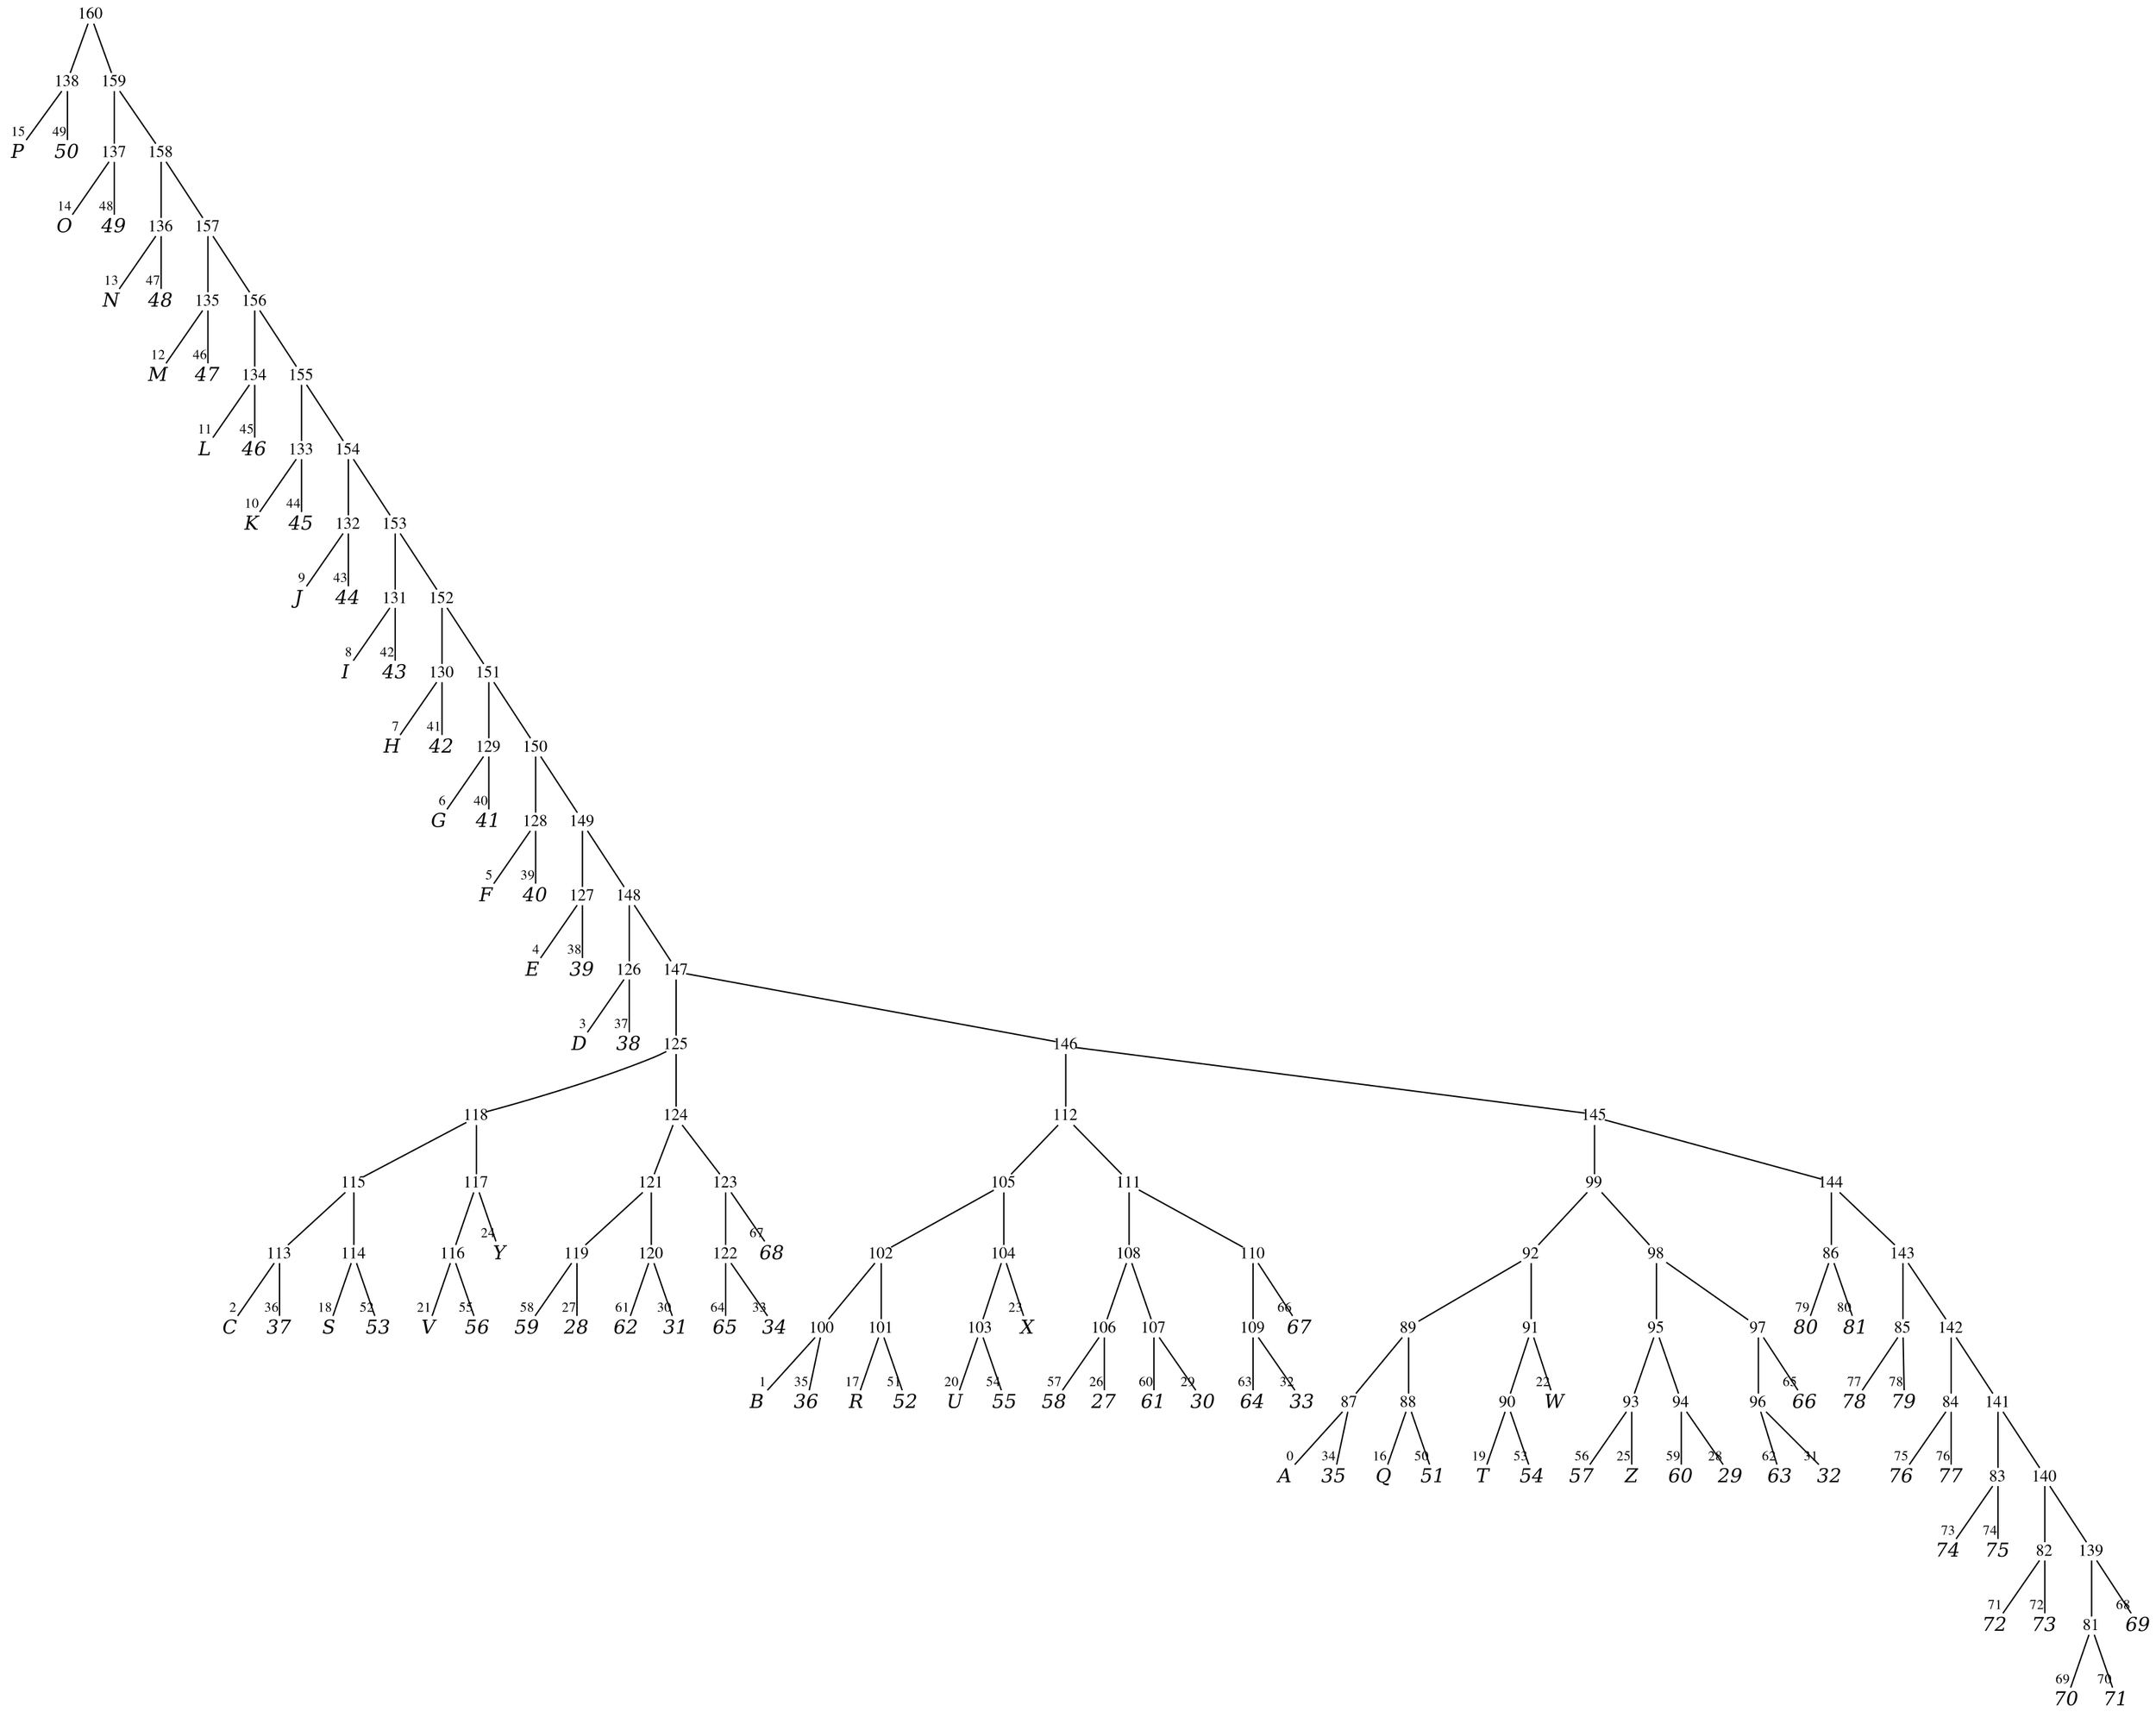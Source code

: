 
digraph vtree {

overlap=false

n160 [label="160",fontname="Times",shape="plaintext",fontsize=12,fixedsize=true,width=.2,height=.18]; 
n138 [label="138",fontname="Times",shape="plaintext",fontsize=12,fixedsize=true,width=.2,height=.18]; 
n15 [label="P",fontname="Times-Italic",fontsize=14,shape="plaintext",fixedsize=true,width=.25,height=.25]; 
n49 [label="50",fontname="Times-Italic",fontsize=14,shape="plaintext",fixedsize=true,width=.25,height=.25]; 
n159 [label="159",fontname="Times",shape="plaintext",fontsize=12,fixedsize=true,width=.2,height=.18]; 
n137 [label="137",fontname="Times",shape="plaintext",fontsize=12,fixedsize=true,width=.2,height=.18]; 
n14 [label="O",fontname="Times-Italic",fontsize=14,shape="plaintext",fixedsize=true,width=.25,height=.25]; 
n48 [label="49",fontname="Times-Italic",fontsize=14,shape="plaintext",fixedsize=true,width=.25,height=.25]; 
n158 [label="158",fontname="Times",shape="plaintext",fontsize=12,fixedsize=true,width=.2,height=.18]; 
n136 [label="136",fontname="Times",shape="plaintext",fontsize=12,fixedsize=true,width=.2,height=.18]; 
n13 [label="N",fontname="Times-Italic",fontsize=14,shape="plaintext",fixedsize=true,width=.25,height=.25]; 
n47 [label="48",fontname="Times-Italic",fontsize=14,shape="plaintext",fixedsize=true,width=.25,height=.25]; 
n157 [label="157",fontname="Times",shape="plaintext",fontsize=12,fixedsize=true,width=.2,height=.18]; 
n135 [label="135",fontname="Times",shape="plaintext",fontsize=12,fixedsize=true,width=.2,height=.18]; 
n12 [label="M",fontname="Times-Italic",fontsize=14,shape="plaintext",fixedsize=true,width=.25,height=.25]; 
n46 [label="47",fontname="Times-Italic",fontsize=14,shape="plaintext",fixedsize=true,width=.25,height=.25]; 
n156 [label="156",fontname="Times",shape="plaintext",fontsize=12,fixedsize=true,width=.2,height=.18]; 
n134 [label="134",fontname="Times",shape="plaintext",fontsize=12,fixedsize=true,width=.2,height=.18]; 
n11 [label="L",fontname="Times-Italic",fontsize=14,shape="plaintext",fixedsize=true,width=.25,height=.25]; 
n45 [label="46",fontname="Times-Italic",fontsize=14,shape="plaintext",fixedsize=true,width=.25,height=.25]; 
n155 [label="155",fontname="Times",shape="plaintext",fontsize=12,fixedsize=true,width=.2,height=.18]; 
n133 [label="133",fontname="Times",shape="plaintext",fontsize=12,fixedsize=true,width=.2,height=.18]; 
n10 [label="K",fontname="Times-Italic",fontsize=14,shape="plaintext",fixedsize=true,width=.25,height=.25]; 
n44 [label="45",fontname="Times-Italic",fontsize=14,shape="plaintext",fixedsize=true,width=.25,height=.25]; 
n154 [label="154",fontname="Times",shape="plaintext",fontsize=12,fixedsize=true,width=.2,height=.18]; 
n132 [label="132",fontname="Times",shape="plaintext",fontsize=12,fixedsize=true,width=.2,height=.18]; 
n9 [label="J",fontname="Times-Italic",fontsize=14,shape="plaintext",fixedsize=true,width=.25,height=.25]; 
n43 [label="44",fontname="Times-Italic",fontsize=14,shape="plaintext",fixedsize=true,width=.25,height=.25]; 
n153 [label="153",fontname="Times",shape="plaintext",fontsize=12,fixedsize=true,width=.2,height=.18]; 
n131 [label="131",fontname="Times",shape="plaintext",fontsize=12,fixedsize=true,width=.2,height=.18]; 
n8 [label="I",fontname="Times-Italic",fontsize=14,shape="plaintext",fixedsize=true,width=.25,height=.25]; 
n42 [label="43",fontname="Times-Italic",fontsize=14,shape="plaintext",fixedsize=true,width=.25,height=.25]; 
n152 [label="152",fontname="Times",shape="plaintext",fontsize=12,fixedsize=true,width=.2,height=.18]; 
n130 [label="130",fontname="Times",shape="plaintext",fontsize=12,fixedsize=true,width=.2,height=.18]; 
n7 [label="H",fontname="Times-Italic",fontsize=14,shape="plaintext",fixedsize=true,width=.25,height=.25]; 
n41 [label="42",fontname="Times-Italic",fontsize=14,shape="plaintext",fixedsize=true,width=.25,height=.25]; 
n151 [label="151",fontname="Times",shape="plaintext",fontsize=12,fixedsize=true,width=.2,height=.18]; 
n129 [label="129",fontname="Times",shape="plaintext",fontsize=12,fixedsize=true,width=.2,height=.18]; 
n6 [label="G",fontname="Times-Italic",fontsize=14,shape="plaintext",fixedsize=true,width=.25,height=.25]; 
n40 [label="41",fontname="Times-Italic",fontsize=14,shape="plaintext",fixedsize=true,width=.25,height=.25]; 
n150 [label="150",fontname="Times",shape="plaintext",fontsize=12,fixedsize=true,width=.2,height=.18]; 
n128 [label="128",fontname="Times",shape="plaintext",fontsize=12,fixedsize=true,width=.2,height=.18]; 
n5 [label="F",fontname="Times-Italic",fontsize=14,shape="plaintext",fixedsize=true,width=.25,height=.25]; 
n39 [label="40",fontname="Times-Italic",fontsize=14,shape="plaintext",fixedsize=true,width=.25,height=.25]; 
n149 [label="149",fontname="Times",shape="plaintext",fontsize=12,fixedsize=true,width=.2,height=.18]; 
n127 [label="127",fontname="Times",shape="plaintext",fontsize=12,fixedsize=true,width=.2,height=.18]; 
n4 [label="E",fontname="Times-Italic",fontsize=14,shape="plaintext",fixedsize=true,width=.25,height=.25]; 
n38 [label="39",fontname="Times-Italic",fontsize=14,shape="plaintext",fixedsize=true,width=.25,height=.25]; 
n148 [label="148",fontname="Times",shape="plaintext",fontsize=12,fixedsize=true,width=.2,height=.18]; 
n126 [label="126",fontname="Times",shape="plaintext",fontsize=12,fixedsize=true,width=.2,height=.18]; 
n3 [label="D",fontname="Times-Italic",fontsize=14,shape="plaintext",fixedsize=true,width=.25,height=.25]; 
n37 [label="38",fontname="Times-Italic",fontsize=14,shape="plaintext",fixedsize=true,width=.25,height=.25]; 
n147 [label="147",fontname="Times",shape="plaintext",fontsize=12,fixedsize=true,width=.2,height=.18]; 
n125 [label="125",fontname="Times",shape="plaintext",fontsize=12,fixedsize=true,width=.2,height=.18]; 
n118 [label="118",fontname="Times",shape="plaintext",fontsize=12,fixedsize=true,width=.2,height=.18]; 
n115 [label="115",fontname="Times",shape="plaintext",fontsize=12,fixedsize=true,width=.2,height=.18]; 
n113 [label="113",fontname="Times",shape="plaintext",fontsize=12,fixedsize=true,width=.2,height=.18]; 
n2 [label="C",fontname="Times-Italic",fontsize=14,shape="plaintext",fixedsize=true,width=.25,height=.25]; 
n36 [label="37",fontname="Times-Italic",fontsize=14,shape="plaintext",fixedsize=true,width=.25,height=.25]; 
n114 [label="114",fontname="Times",shape="plaintext",fontsize=12,fixedsize=true,width=.2,height=.18]; 
n18 [label="S",fontname="Times-Italic",fontsize=14,shape="plaintext",fixedsize=true,width=.25,height=.25]; 
n52 [label="53",fontname="Times-Italic",fontsize=14,shape="plaintext",fixedsize=true,width=.25,height=.25]; 
n117 [label="117",fontname="Times",shape="plaintext",fontsize=12,fixedsize=true,width=.2,height=.18]; 
n116 [label="116",fontname="Times",shape="plaintext",fontsize=12,fixedsize=true,width=.2,height=.18]; 
n21 [label="V",fontname="Times-Italic",fontsize=14,shape="plaintext",fixedsize=true,width=.25,height=.25]; 
n55 [label="56",fontname="Times-Italic",fontsize=14,shape="plaintext",fixedsize=true,width=.25,height=.25]; 
n24 [label="Y",fontname="Times-Italic",fontsize=14,shape="plaintext",fixedsize=true,width=.25,height=.25]; 
n124 [label="124",fontname="Times",shape="plaintext",fontsize=12,fixedsize=true,width=.2,height=.18]; 
n121 [label="121",fontname="Times",shape="plaintext",fontsize=12,fixedsize=true,width=.2,height=.18]; 
n119 [label="119",fontname="Times",shape="plaintext",fontsize=12,fixedsize=true,width=.2,height=.18]; 
n58 [label="59",fontname="Times-Italic",fontsize=14,shape="plaintext",fixedsize=true,width=.25,height=.25]; 
n27 [label="28",fontname="Times-Italic",fontsize=14,shape="plaintext",fixedsize=true,width=.25,height=.25]; 
n120 [label="120",fontname="Times",shape="plaintext",fontsize=12,fixedsize=true,width=.2,height=.18]; 
n61 [label="62",fontname="Times-Italic",fontsize=14,shape="plaintext",fixedsize=true,width=.25,height=.25]; 
n30 [label="31",fontname="Times-Italic",fontsize=14,shape="plaintext",fixedsize=true,width=.25,height=.25]; 
n123 [label="123",fontname="Times",shape="plaintext",fontsize=12,fixedsize=true,width=.2,height=.18]; 
n122 [label="122",fontname="Times",shape="plaintext",fontsize=12,fixedsize=true,width=.2,height=.18]; 
n64 [label="65",fontname="Times-Italic",fontsize=14,shape="plaintext",fixedsize=true,width=.25,height=.25]; 
n33 [label="34",fontname="Times-Italic",fontsize=14,shape="plaintext",fixedsize=true,width=.25,height=.25]; 
n67 [label="68",fontname="Times-Italic",fontsize=14,shape="plaintext",fixedsize=true,width=.25,height=.25]; 
n146 [label="146",fontname="Times",shape="plaintext",fontsize=12,fixedsize=true,width=.2,height=.18]; 
n112 [label="112",fontname="Times",shape="plaintext",fontsize=12,fixedsize=true,width=.2,height=.18]; 
n105 [label="105",fontname="Times",shape="plaintext",fontsize=12,fixedsize=true,width=.2,height=.18]; 
n102 [label="102",fontname="Times",shape="plaintext",fontsize=12,fixedsize=true,width=.2,height=.18]; 
n100 [label="100",fontname="Times",shape="plaintext",fontsize=12,fixedsize=true,width=.2,height=.18]; 
n1 [label="B",fontname="Times-Italic",fontsize=14,shape="plaintext",fixedsize=true,width=.25,height=.25]; 
n35 [label="36",fontname="Times-Italic",fontsize=14,shape="plaintext",fixedsize=true,width=.25,height=.25]; 
n101 [label="101",fontname="Times",shape="plaintext",fontsize=12,fixedsize=true,width=.2,height=.18]; 
n17 [label="R",fontname="Times-Italic",fontsize=14,shape="plaintext",fixedsize=true,width=.25,height=.25]; 
n51 [label="52",fontname="Times-Italic",fontsize=14,shape="plaintext",fixedsize=true,width=.25,height=.25]; 
n104 [label="104",fontname="Times",shape="plaintext",fontsize=12,fixedsize=true,width=.2,height=.18]; 
n103 [label="103",fontname="Times",shape="plaintext",fontsize=12,fixedsize=true,width=.2,height=.18]; 
n20 [label="U",fontname="Times-Italic",fontsize=14,shape="plaintext",fixedsize=true,width=.25,height=.25]; 
n54 [label="55",fontname="Times-Italic",fontsize=14,shape="plaintext",fixedsize=true,width=.25,height=.25]; 
n23 [label="X",fontname="Times-Italic",fontsize=14,shape="plaintext",fixedsize=true,width=.25,height=.25]; 
n111 [label="111",fontname="Times",shape="plaintext",fontsize=12,fixedsize=true,width=.2,height=.18]; 
n108 [label="108",fontname="Times",shape="plaintext",fontsize=12,fixedsize=true,width=.2,height=.18]; 
n106 [label="106",fontname="Times",shape="plaintext",fontsize=12,fixedsize=true,width=.2,height=.18]; 
n57 [label="58",fontname="Times-Italic",fontsize=14,shape="plaintext",fixedsize=true,width=.25,height=.25]; 
n26 [label="27",fontname="Times-Italic",fontsize=14,shape="plaintext",fixedsize=true,width=.25,height=.25]; 
n107 [label="107",fontname="Times",shape="plaintext",fontsize=12,fixedsize=true,width=.2,height=.18]; 
n60 [label="61",fontname="Times-Italic",fontsize=14,shape="plaintext",fixedsize=true,width=.25,height=.25]; 
n29 [label="30",fontname="Times-Italic",fontsize=14,shape="plaintext",fixedsize=true,width=.25,height=.25]; 
n110 [label="110",fontname="Times",shape="plaintext",fontsize=12,fixedsize=true,width=.2,height=.18]; 
n109 [label="109",fontname="Times",shape="plaintext",fontsize=12,fixedsize=true,width=.2,height=.18]; 
n63 [label="64",fontname="Times-Italic",fontsize=14,shape="plaintext",fixedsize=true,width=.25,height=.25]; 
n32 [label="33",fontname="Times-Italic",fontsize=14,shape="plaintext",fixedsize=true,width=.25,height=.25]; 
n66 [label="67",fontname="Times-Italic",fontsize=14,shape="plaintext",fixedsize=true,width=.25,height=.25]; 
n145 [label="145",fontname="Times",shape="plaintext",fontsize=12,fixedsize=true,width=.2,height=.18]; 
n99 [label="99",fontname="Times",shape="plaintext",fontsize=12,fixedsize=true,width=.2,height=.18]; 
n92 [label="92",fontname="Times",shape="plaintext",fontsize=12,fixedsize=true,width=.2,height=.18]; 
n89 [label="89",fontname="Times",shape="plaintext",fontsize=12,fixedsize=true,width=.2,height=.18]; 
n87 [label="87",fontname="Times",shape="plaintext",fontsize=12,fixedsize=true,width=.2,height=.18]; 
n0 [label="A",fontname="Times-Italic",fontsize=14,shape="plaintext",fixedsize=true,width=.25,height=.25]; 
n34 [label="35",fontname="Times-Italic",fontsize=14,shape="plaintext",fixedsize=true,width=.25,height=.25]; 
n88 [label="88",fontname="Times",shape="plaintext",fontsize=12,fixedsize=true,width=.2,height=.18]; 
n16 [label="Q",fontname="Times-Italic",fontsize=14,shape="plaintext",fixedsize=true,width=.25,height=.25]; 
n50 [label="51",fontname="Times-Italic",fontsize=14,shape="plaintext",fixedsize=true,width=.25,height=.25]; 
n91 [label="91",fontname="Times",shape="plaintext",fontsize=12,fixedsize=true,width=.2,height=.18]; 
n90 [label="90",fontname="Times",shape="plaintext",fontsize=12,fixedsize=true,width=.2,height=.18]; 
n19 [label="T",fontname="Times-Italic",fontsize=14,shape="plaintext",fixedsize=true,width=.25,height=.25]; 
n53 [label="54",fontname="Times-Italic",fontsize=14,shape="plaintext",fixedsize=true,width=.25,height=.25]; 
n22 [label="W",fontname="Times-Italic",fontsize=14,shape="plaintext",fixedsize=true,width=.25,height=.25]; 
n98 [label="98",fontname="Times",shape="plaintext",fontsize=12,fixedsize=true,width=.2,height=.18]; 
n95 [label="95",fontname="Times",shape="plaintext",fontsize=12,fixedsize=true,width=.2,height=.18]; 
n93 [label="93",fontname="Times",shape="plaintext",fontsize=12,fixedsize=true,width=.2,height=.18]; 
n56 [label="57",fontname="Times-Italic",fontsize=14,shape="plaintext",fixedsize=true,width=.25,height=.25]; 
n25 [label="Z",fontname="Times-Italic",fontsize=14,shape="plaintext",fixedsize=true,width=.25,height=.25]; 
n94 [label="94",fontname="Times",shape="plaintext",fontsize=12,fixedsize=true,width=.2,height=.18]; 
n59 [label="60",fontname="Times-Italic",fontsize=14,shape="plaintext",fixedsize=true,width=.25,height=.25]; 
n28 [label="29",fontname="Times-Italic",fontsize=14,shape="plaintext",fixedsize=true,width=.25,height=.25]; 
n97 [label="97",fontname="Times",shape="plaintext",fontsize=12,fixedsize=true,width=.2,height=.18]; 
n96 [label="96",fontname="Times",shape="plaintext",fontsize=12,fixedsize=true,width=.2,height=.18]; 
n62 [label="63",fontname="Times-Italic",fontsize=14,shape="plaintext",fixedsize=true,width=.25,height=.25]; 
n31 [label="32",fontname="Times-Italic",fontsize=14,shape="plaintext",fixedsize=true,width=.25,height=.25]; 
n65 [label="66",fontname="Times-Italic",fontsize=14,shape="plaintext",fixedsize=true,width=.25,height=.25]; 
n144 [label="144",fontname="Times",shape="plaintext",fontsize=12,fixedsize=true,width=.2,height=.18]; 
n86 [label="86",fontname="Times",shape="plaintext",fontsize=12,fixedsize=true,width=.2,height=.18]; 
n79 [label="80",fontname="Times-Italic",fontsize=14,shape="plaintext",fixedsize=true,width=.25,height=.25]; 
n80 [label="81",fontname="Times-Italic",fontsize=14,shape="plaintext",fixedsize=true,width=.25,height=.25]; 
n143 [label="143",fontname="Times",shape="plaintext",fontsize=12,fixedsize=true,width=.2,height=.18]; 
n85 [label="85",fontname="Times",shape="plaintext",fontsize=12,fixedsize=true,width=.2,height=.18]; 
n77 [label="78",fontname="Times-Italic",fontsize=14,shape="plaintext",fixedsize=true,width=.25,height=.25]; 
n78 [label="79",fontname="Times-Italic",fontsize=14,shape="plaintext",fixedsize=true,width=.25,height=.25]; 
n142 [label="142",fontname="Times",shape="plaintext",fontsize=12,fixedsize=true,width=.2,height=.18]; 
n84 [label="84",fontname="Times",shape="plaintext",fontsize=12,fixedsize=true,width=.2,height=.18]; 
n75 [label="76",fontname="Times-Italic",fontsize=14,shape="plaintext",fixedsize=true,width=.25,height=.25]; 
n76 [label="77",fontname="Times-Italic",fontsize=14,shape="plaintext",fixedsize=true,width=.25,height=.25]; 
n141 [label="141",fontname="Times",shape="plaintext",fontsize=12,fixedsize=true,width=.2,height=.18]; 
n83 [label="83",fontname="Times",shape="plaintext",fontsize=12,fixedsize=true,width=.2,height=.18]; 
n73 [label="74",fontname="Times-Italic",fontsize=14,shape="plaintext",fixedsize=true,width=.25,height=.25]; 
n74 [label="75",fontname="Times-Italic",fontsize=14,shape="plaintext",fixedsize=true,width=.25,height=.25]; 
n140 [label="140",fontname="Times",shape="plaintext",fontsize=12,fixedsize=true,width=.2,height=.18]; 
n82 [label="82",fontname="Times",shape="plaintext",fontsize=12,fixedsize=true,width=.2,height=.18]; 
n71 [label="72",fontname="Times-Italic",fontsize=14,shape="plaintext",fixedsize=true,width=.25,height=.25]; 
n72 [label="73",fontname="Times-Italic",fontsize=14,shape="plaintext",fixedsize=true,width=.25,height=.25]; 
n139 [label="139",fontname="Times",shape="plaintext",fontsize=12,fixedsize=true,width=.2,height=.18]; 
n81 [label="81",fontname="Times",shape="plaintext",fontsize=12,fixedsize=true,width=.2,height=.18]; 
n69 [label="70",fontname="Times-Italic",fontsize=14,shape="plaintext",fixedsize=true,width=.25,height=.25]; 
n70 [label="71",fontname="Times-Italic",fontsize=14,shape="plaintext",fixedsize=true,width=.25,height=.25]; 
n68 [label="69",fontname="Times-Italic",fontsize=14,shape="plaintext",fixedsize=true,width=.25,height=.25]; 
n160->n138 [arrowhead=none];
n138->n15 [headclip=true,arrowhead=none,headlabel="15",labelfontname="Times",labelfontsize=10];
n138->n49 [headclip=true,arrowhead=none,headlabel="49",labelfontname="Times",labelfontsize=10];
n160->n159 [arrowhead=none];
n159->n137 [arrowhead=none];
n137->n14 [headclip=true,arrowhead=none,headlabel="14",labelfontname="Times",labelfontsize=10];
n137->n48 [headclip=true,arrowhead=none,headlabel="48",labelfontname="Times",labelfontsize=10];
n159->n158 [arrowhead=none];
n158->n136 [arrowhead=none];
n136->n13 [headclip=true,arrowhead=none,headlabel="13",labelfontname="Times",labelfontsize=10];
n136->n47 [headclip=true,arrowhead=none,headlabel="47",labelfontname="Times",labelfontsize=10];
n158->n157 [arrowhead=none];
n157->n135 [arrowhead=none];
n135->n12 [headclip=true,arrowhead=none,headlabel="12",labelfontname="Times",labelfontsize=10];
n135->n46 [headclip=true,arrowhead=none,headlabel="46",labelfontname="Times",labelfontsize=10];
n157->n156 [arrowhead=none];
n156->n134 [arrowhead=none];
n134->n11 [headclip=true,arrowhead=none,headlabel="11",labelfontname="Times",labelfontsize=10];
n134->n45 [headclip=true,arrowhead=none,headlabel="45",labelfontname="Times",labelfontsize=10];
n156->n155 [arrowhead=none];
n155->n133 [arrowhead=none];
n133->n10 [headclip=true,arrowhead=none,headlabel="10",labelfontname="Times",labelfontsize=10];
n133->n44 [headclip=true,arrowhead=none,headlabel="44",labelfontname="Times",labelfontsize=10];
n155->n154 [arrowhead=none];
n154->n132 [arrowhead=none];
n132->n9 [headclip=true,arrowhead=none,headlabel="9",labelfontname="Times",labelfontsize=10];
n132->n43 [headclip=true,arrowhead=none,headlabel="43",labelfontname="Times",labelfontsize=10];
n154->n153 [arrowhead=none];
n153->n131 [arrowhead=none];
n131->n8 [headclip=true,arrowhead=none,headlabel="8",labelfontname="Times",labelfontsize=10];
n131->n42 [headclip=true,arrowhead=none,headlabel="42",labelfontname="Times",labelfontsize=10];
n153->n152 [arrowhead=none];
n152->n130 [arrowhead=none];
n130->n7 [headclip=true,arrowhead=none,headlabel="7",labelfontname="Times",labelfontsize=10];
n130->n41 [headclip=true,arrowhead=none,headlabel="41",labelfontname="Times",labelfontsize=10];
n152->n151 [arrowhead=none];
n151->n129 [arrowhead=none];
n129->n6 [headclip=true,arrowhead=none,headlabel="6",labelfontname="Times",labelfontsize=10];
n129->n40 [headclip=true,arrowhead=none,headlabel="40",labelfontname="Times",labelfontsize=10];
n151->n150 [arrowhead=none];
n150->n128 [arrowhead=none];
n128->n5 [headclip=true,arrowhead=none,headlabel="5",labelfontname="Times",labelfontsize=10];
n128->n39 [headclip=true,arrowhead=none,headlabel="39",labelfontname="Times",labelfontsize=10];
n150->n149 [arrowhead=none];
n149->n127 [arrowhead=none];
n127->n4 [headclip=true,arrowhead=none,headlabel="4",labelfontname="Times",labelfontsize=10];
n127->n38 [headclip=true,arrowhead=none,headlabel="38",labelfontname="Times",labelfontsize=10];
n149->n148 [arrowhead=none];
n148->n126 [arrowhead=none];
n126->n3 [headclip=true,arrowhead=none,headlabel="3",labelfontname="Times",labelfontsize=10];
n126->n37 [headclip=true,arrowhead=none,headlabel="37",labelfontname="Times",labelfontsize=10];
n148->n147 [arrowhead=none];
n147->n125 [arrowhead=none];
n125->n118 [arrowhead=none];
n118->n115 [arrowhead=none];
n115->n113 [arrowhead=none];
n113->n2 [headclip=true,arrowhead=none,headlabel="2",labelfontname="Times",labelfontsize=10];
n113->n36 [headclip=true,arrowhead=none,headlabel="36",labelfontname="Times",labelfontsize=10];
n115->n114 [arrowhead=none];
n114->n18 [headclip=true,arrowhead=none,headlabel="18",labelfontname="Times",labelfontsize=10];
n114->n52 [headclip=true,arrowhead=none,headlabel="52",labelfontname="Times",labelfontsize=10];
n118->n117 [arrowhead=none];
n117->n116 [arrowhead=none];
n116->n21 [headclip=true,arrowhead=none,headlabel="21",labelfontname="Times",labelfontsize=10];
n116->n55 [headclip=true,arrowhead=none,headlabel="55",labelfontname="Times",labelfontsize=10];
n117->n24 [headclip=true,arrowhead=none,headlabel="24",labelfontname="Times",labelfontsize=10];
n125->n124 [arrowhead=none];
n124->n121 [arrowhead=none];
n121->n119 [arrowhead=none];
n119->n58 [headclip=true,arrowhead=none,headlabel="58",labelfontname="Times",labelfontsize=10];
n119->n27 [headclip=true,arrowhead=none,headlabel="27",labelfontname="Times",labelfontsize=10];
n121->n120 [arrowhead=none];
n120->n61 [headclip=true,arrowhead=none,headlabel="61",labelfontname="Times",labelfontsize=10];
n120->n30 [headclip=true,arrowhead=none,headlabel="30",labelfontname="Times",labelfontsize=10];
n124->n123 [arrowhead=none];
n123->n122 [arrowhead=none];
n122->n64 [headclip=true,arrowhead=none,headlabel="64",labelfontname="Times",labelfontsize=10];
n122->n33 [headclip=true,arrowhead=none,headlabel="33",labelfontname="Times",labelfontsize=10];
n123->n67 [headclip=true,arrowhead=none,headlabel="67",labelfontname="Times",labelfontsize=10];
n147->n146 [arrowhead=none];
n146->n112 [arrowhead=none];
n112->n105 [arrowhead=none];
n105->n102 [arrowhead=none];
n102->n100 [arrowhead=none];
n100->n1 [headclip=true,arrowhead=none,headlabel="1",labelfontname="Times",labelfontsize=10];
n100->n35 [headclip=true,arrowhead=none,headlabel="35",labelfontname="Times",labelfontsize=10];
n102->n101 [arrowhead=none];
n101->n17 [headclip=true,arrowhead=none,headlabel="17",labelfontname="Times",labelfontsize=10];
n101->n51 [headclip=true,arrowhead=none,headlabel="51",labelfontname="Times",labelfontsize=10];
n105->n104 [arrowhead=none];
n104->n103 [arrowhead=none];
n103->n20 [headclip=true,arrowhead=none,headlabel="20",labelfontname="Times",labelfontsize=10];
n103->n54 [headclip=true,arrowhead=none,headlabel="54",labelfontname="Times",labelfontsize=10];
n104->n23 [headclip=true,arrowhead=none,headlabel="23",labelfontname="Times",labelfontsize=10];
n112->n111 [arrowhead=none];
n111->n108 [arrowhead=none];
n108->n106 [arrowhead=none];
n106->n57 [headclip=true,arrowhead=none,headlabel="57",labelfontname="Times",labelfontsize=10];
n106->n26 [headclip=true,arrowhead=none,headlabel="26",labelfontname="Times",labelfontsize=10];
n108->n107 [arrowhead=none];
n107->n60 [headclip=true,arrowhead=none,headlabel="60",labelfontname="Times",labelfontsize=10];
n107->n29 [headclip=true,arrowhead=none,headlabel="29",labelfontname="Times",labelfontsize=10];
n111->n110 [arrowhead=none];
n110->n109 [arrowhead=none];
n109->n63 [headclip=true,arrowhead=none,headlabel="63",labelfontname="Times",labelfontsize=10];
n109->n32 [headclip=true,arrowhead=none,headlabel="32",labelfontname="Times",labelfontsize=10];
n110->n66 [headclip=true,arrowhead=none,headlabel="66",labelfontname="Times",labelfontsize=10];
n146->n145 [arrowhead=none];
n145->n99 [arrowhead=none];
n99->n92 [arrowhead=none];
n92->n89 [arrowhead=none];
n89->n87 [arrowhead=none];
n87->n0 [headclip=true,arrowhead=none,headlabel="0",labelfontname="Times",labelfontsize=10];
n87->n34 [headclip=true,arrowhead=none,headlabel="34",labelfontname="Times",labelfontsize=10];
n89->n88 [arrowhead=none];
n88->n16 [headclip=true,arrowhead=none,headlabel="16",labelfontname="Times",labelfontsize=10];
n88->n50 [headclip=true,arrowhead=none,headlabel="50",labelfontname="Times",labelfontsize=10];
n92->n91 [arrowhead=none];
n91->n90 [arrowhead=none];
n90->n19 [headclip=true,arrowhead=none,headlabel="19",labelfontname="Times",labelfontsize=10];
n90->n53 [headclip=true,arrowhead=none,headlabel="53",labelfontname="Times",labelfontsize=10];
n91->n22 [headclip=true,arrowhead=none,headlabel="22",labelfontname="Times",labelfontsize=10];
n99->n98 [arrowhead=none];
n98->n95 [arrowhead=none];
n95->n93 [arrowhead=none];
n93->n56 [headclip=true,arrowhead=none,headlabel="56",labelfontname="Times",labelfontsize=10];
n93->n25 [headclip=true,arrowhead=none,headlabel="25",labelfontname="Times",labelfontsize=10];
n95->n94 [arrowhead=none];
n94->n59 [headclip=true,arrowhead=none,headlabel="59",labelfontname="Times",labelfontsize=10];
n94->n28 [headclip=true,arrowhead=none,headlabel="28",labelfontname="Times",labelfontsize=10];
n98->n97 [arrowhead=none];
n97->n96 [arrowhead=none];
n96->n62 [headclip=true,arrowhead=none,headlabel="62",labelfontname="Times",labelfontsize=10];
n96->n31 [headclip=true,arrowhead=none,headlabel="31",labelfontname="Times",labelfontsize=10];
n97->n65 [headclip=true,arrowhead=none,headlabel="65",labelfontname="Times",labelfontsize=10];
n145->n144 [arrowhead=none];
n144->n86 [arrowhead=none];
n86->n79 [headclip=true,arrowhead=none,headlabel="79",labelfontname="Times",labelfontsize=10];
n86->n80 [headclip=true,arrowhead=none,headlabel="80",labelfontname="Times",labelfontsize=10];
n144->n143 [arrowhead=none];
n143->n85 [arrowhead=none];
n85->n77 [headclip=true,arrowhead=none,headlabel="77",labelfontname="Times",labelfontsize=10];
n85->n78 [headclip=true,arrowhead=none,headlabel="78",labelfontname="Times",labelfontsize=10];
n143->n142 [arrowhead=none];
n142->n84 [arrowhead=none];
n84->n75 [headclip=true,arrowhead=none,headlabel="75",labelfontname="Times",labelfontsize=10];
n84->n76 [headclip=true,arrowhead=none,headlabel="76",labelfontname="Times",labelfontsize=10];
n142->n141 [arrowhead=none];
n141->n83 [arrowhead=none];
n83->n73 [headclip=true,arrowhead=none,headlabel="73",labelfontname="Times",labelfontsize=10];
n83->n74 [headclip=true,arrowhead=none,headlabel="74",labelfontname="Times",labelfontsize=10];
n141->n140 [arrowhead=none];
n140->n82 [arrowhead=none];
n82->n71 [headclip=true,arrowhead=none,headlabel="71",labelfontname="Times",labelfontsize=10];
n82->n72 [headclip=true,arrowhead=none,headlabel="72",labelfontname="Times",labelfontsize=10];
n140->n139 [arrowhead=none];
n139->n81 [arrowhead=none];
n81->n69 [headclip=true,arrowhead=none,headlabel="69",labelfontname="Times",labelfontsize=10];
n81->n70 [headclip=true,arrowhead=none,headlabel="70",labelfontname="Times",labelfontsize=10];
n139->n68 [headclip=true,arrowhead=none,headlabel="68",labelfontname="Times",labelfontsize=10];


}